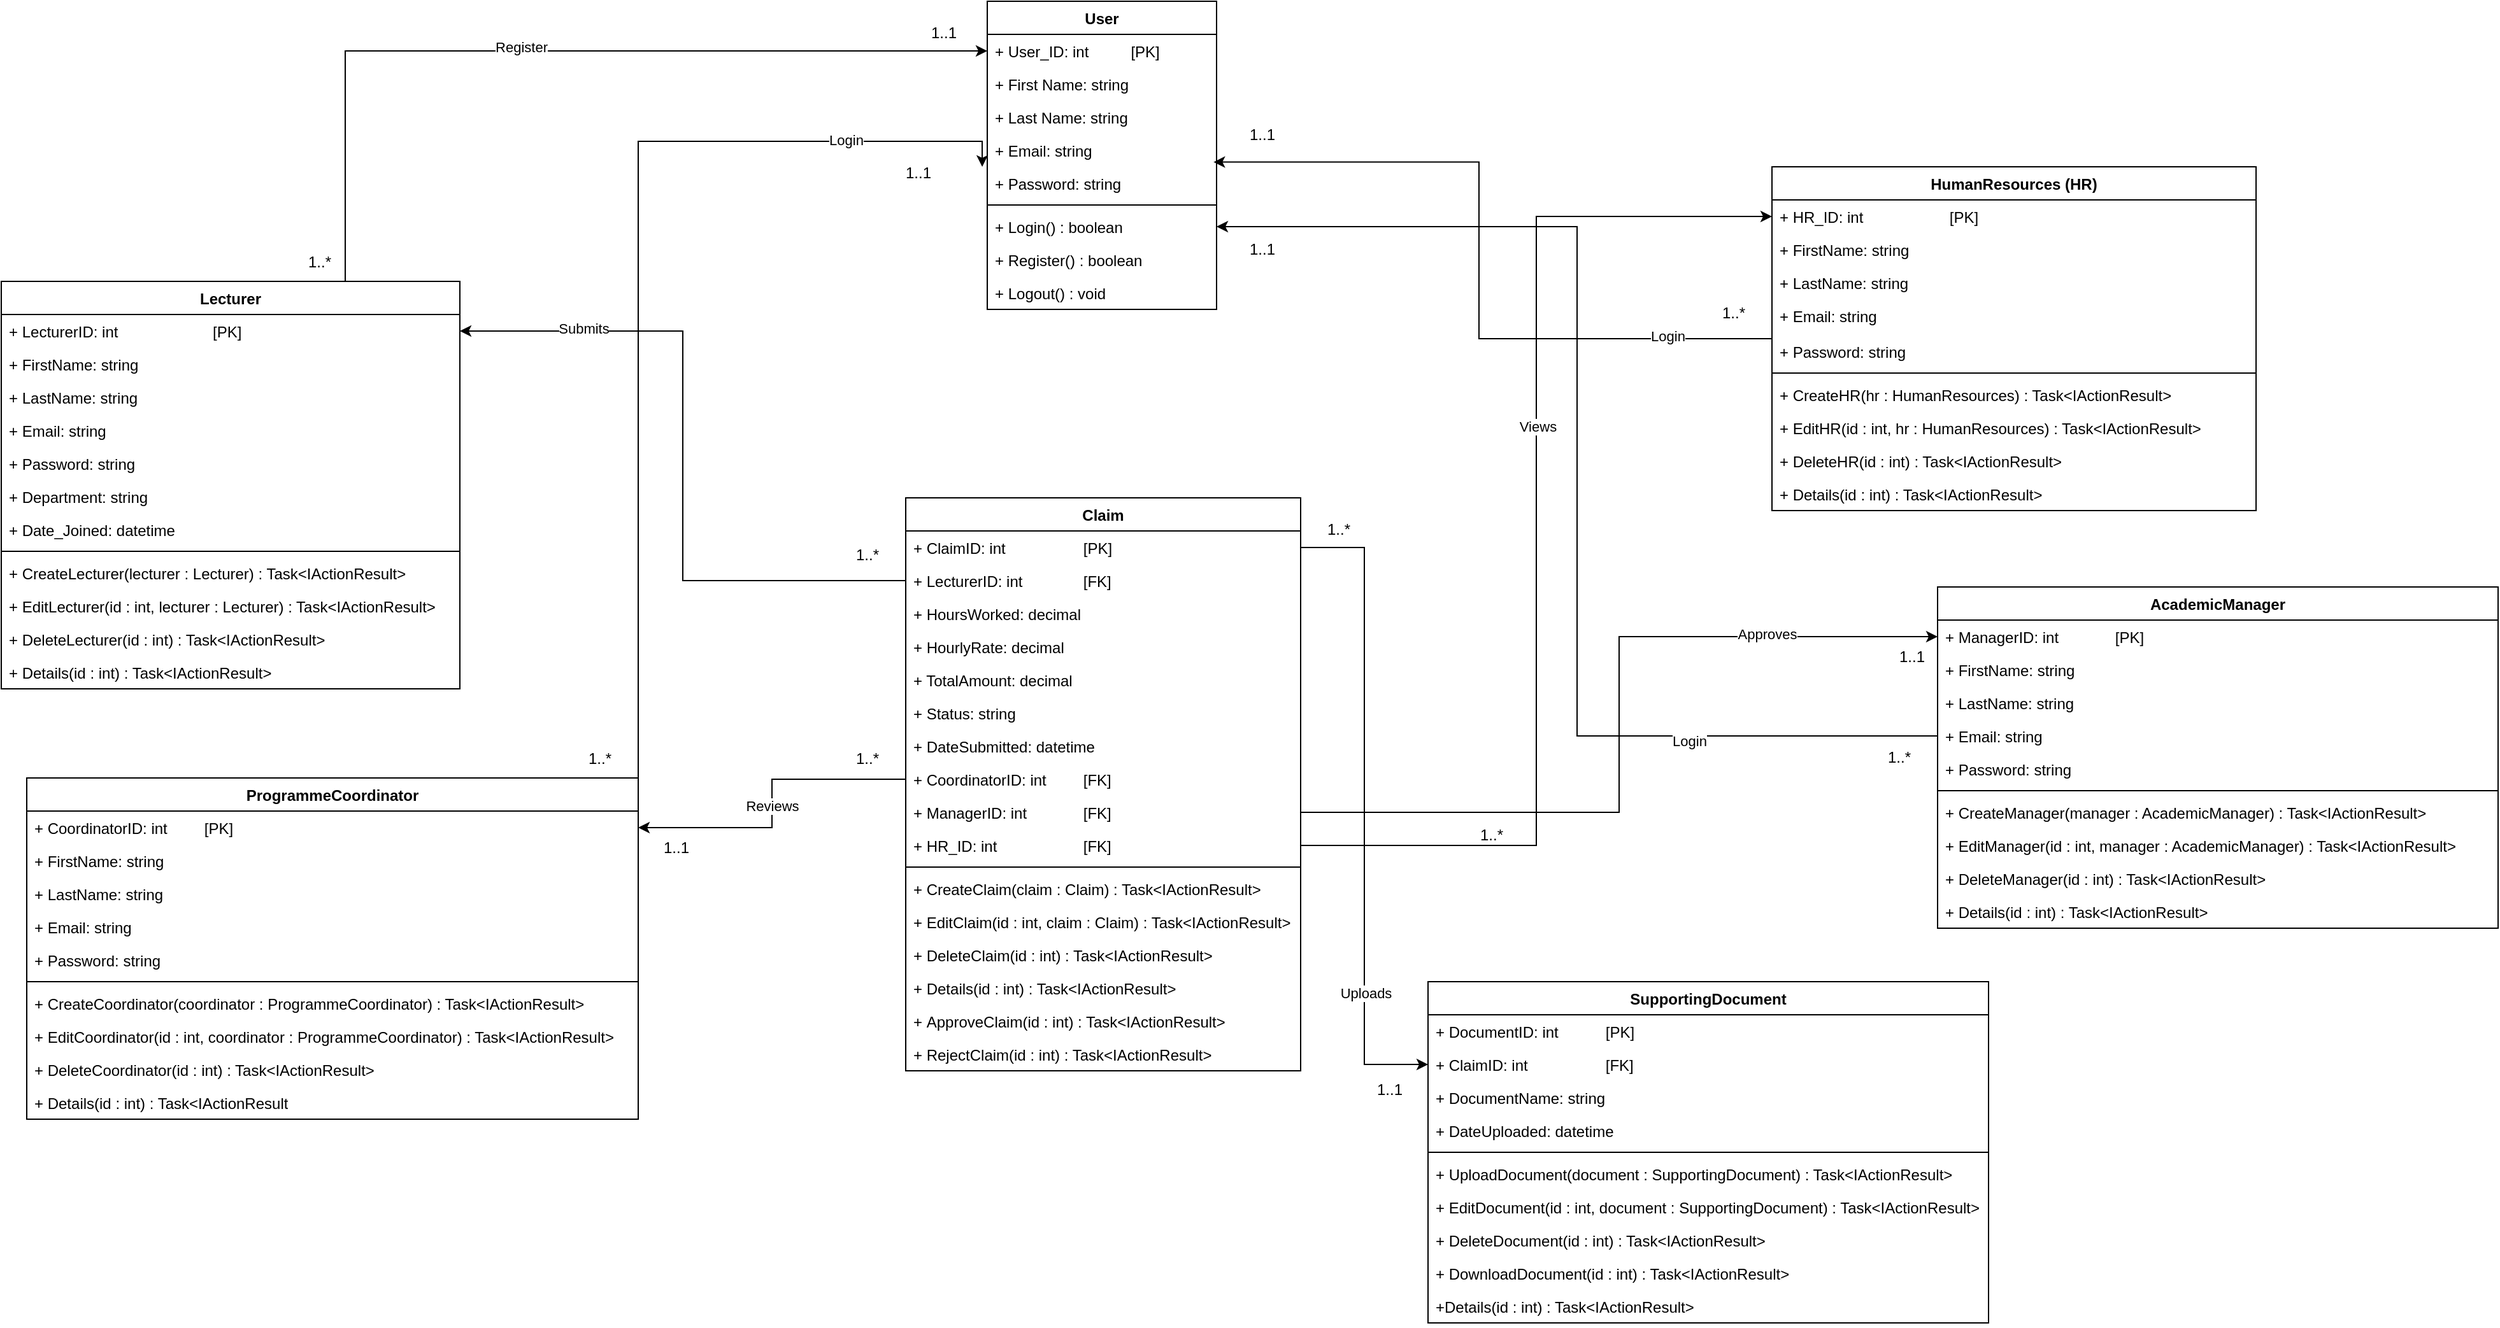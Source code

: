 <mxfile version="24.0.4" type="device">
  <diagram id="C5RBs43oDa-KdzZeNtuy" name="Page-1">
    <mxGraphModel dx="2084" dy="1918" grid="1" gridSize="10" guides="1" tooltips="1" connect="1" arrows="1" fold="1" page="1" pageScale="1" pageWidth="827" pageHeight="1169" math="0" shadow="0">
      <root>
        <mxCell id="WIyWlLk6GJQsqaUBKTNV-0" />
        <mxCell id="WIyWlLk6GJQsqaUBKTNV-1" parent="WIyWlLk6GJQsqaUBKTNV-0" />
        <mxCell id="VjwMDvJNUFv6T1ssHfas-56" style="edgeStyle=orthogonalEdgeStyle;rounded=0;orthogonalLoop=1;jettySize=auto;html=1;exitX=1;exitY=0.5;exitDx=0;exitDy=0;entryX=0;entryY=0.5;entryDx=0;entryDy=0;" parent="WIyWlLk6GJQsqaUBKTNV-1" source="VjwMDvJNUFv6T1ssHfas-14" target="VjwMDvJNUFv6T1ssHfas-34" edge="1">
          <mxGeometry relative="1" as="geometry" />
        </mxCell>
        <mxCell id="5yWrI_3jg-m4-5OCgaYV-26" value="Uploads" style="edgeLabel;html=1;align=center;verticalAlign=middle;resizable=0;points=[];" vertex="1" connectable="0" parent="VjwMDvJNUFv6T1ssHfas-56">
          <mxGeometry x="0.583" y="1" relative="1" as="geometry">
            <mxPoint y="-1" as="offset" />
          </mxGeometry>
        </mxCell>
        <mxCell id="VjwMDvJNUFv6T1ssHfas-58" style="edgeStyle=orthogonalEdgeStyle;rounded=0;orthogonalLoop=1;jettySize=auto;html=1;entryX=0;entryY=0.5;entryDx=0;entryDy=0;" parent="WIyWlLk6GJQsqaUBKTNV-1" source="VjwMDvJNUFv6T1ssHfas-16" target="VjwMDvJNUFv6T1ssHfas-45" edge="1">
          <mxGeometry relative="1" as="geometry" />
        </mxCell>
        <mxCell id="5yWrI_3jg-m4-5OCgaYV-15" value="Approves" style="edgeLabel;html=1;align=center;verticalAlign=middle;resizable=0;points=[];" vertex="1" connectable="0" parent="VjwMDvJNUFv6T1ssHfas-58">
          <mxGeometry x="0.578" y="2" relative="1" as="geometry">
            <mxPoint as="offset" />
          </mxGeometry>
        </mxCell>
        <mxCell id="-zm3MhLBX3FwWQrxk-Fy-11" style="edgeStyle=orthogonalEdgeStyle;rounded=0;orthogonalLoop=1;jettySize=auto;html=1;entryX=0;entryY=0.5;entryDx=0;entryDy=0;" parent="WIyWlLk6GJQsqaUBKTNV-1" source="-zm3MhLBX3FwWQrxk-Fy-10" target="-zm3MhLBX3FwWQrxk-Fy-5" edge="1">
          <mxGeometry relative="1" as="geometry" />
        </mxCell>
        <mxCell id="5yWrI_3jg-m4-5OCgaYV-16" value="Views" style="edgeLabel;html=1;align=center;verticalAlign=middle;resizable=0;points=[];" vertex="1" connectable="0" parent="-zm3MhLBX3FwWQrxk-Fy-11">
          <mxGeometry x="0.19" y="-1" relative="1" as="geometry">
            <mxPoint as="offset" />
          </mxGeometry>
        </mxCell>
        <mxCell id="5yWrI_3jg-m4-5OCgaYV-22" style="edgeStyle=orthogonalEdgeStyle;rounded=0;orthogonalLoop=1;jettySize=auto;html=1;exitX=1;exitY=0;exitDx=0;exitDy=0;entryX=-0.022;entryY=0;entryDx=0;entryDy=0;entryPerimeter=0;" edge="1" parent="WIyWlLk6GJQsqaUBKTNV-1" source="-zm3MhLBX3FwWQrxk-Fy-27" target="5yWrI_3jg-m4-5OCgaYV-5">
          <mxGeometry relative="1" as="geometry">
            <mxPoint x="300" y="-390" as="targetPoint" />
          </mxGeometry>
        </mxCell>
        <mxCell id="5yWrI_3jg-m4-5OCgaYV-23" value="Login" style="edgeLabel;html=1;align=center;verticalAlign=middle;resizable=0;points=[];" vertex="1" connectable="0" parent="5yWrI_3jg-m4-5OCgaYV-22">
          <mxGeometry x="0.679" y="1" relative="1" as="geometry">
            <mxPoint as="offset" />
          </mxGeometry>
        </mxCell>
        <mxCell id="-zm3MhLBX3FwWQrxk-Fy-27" value="ProgrammeCoordinator" style="swimlane;fontStyle=1;align=center;verticalAlign=top;childLayout=stackLayout;horizontal=1;startSize=26;horizontalStack=0;resizeParent=1;resizeParentMax=0;resizeLast=0;collapsible=1;marginBottom=0;whiteSpace=wrap;html=1;" parent="WIyWlLk6GJQsqaUBKTNV-1" vertex="1">
          <mxGeometry x="-340" y="-30" width="480" height="268" as="geometry" />
        </mxCell>
        <mxCell id="-zm3MhLBX3FwWQrxk-Fy-28" value="+ CoordinatorID: int&lt;span style=&quot;white-space: pre;&quot;&gt;&#x9;&lt;span style=&quot;white-space: pre;&quot;&gt;&#x9;&lt;/span&gt;[PK]&lt;/span&gt;" style="text;strokeColor=none;fillColor=none;align=left;verticalAlign=top;spacingLeft=4;spacingRight=4;overflow=hidden;rotatable=0;points=[[0,0.5],[1,0.5]];portConstraint=eastwest;whiteSpace=wrap;html=1;" parent="-zm3MhLBX3FwWQrxk-Fy-27" vertex="1">
          <mxGeometry y="26" width="480" height="26" as="geometry" />
        </mxCell>
        <mxCell id="VjwMDvJNUFv6T1ssHfas-40" value="+ FirstName: string" style="text;strokeColor=none;fillColor=none;align=left;verticalAlign=top;spacingLeft=4;spacingRight=4;overflow=hidden;rotatable=0;points=[[0,0.5],[1,0.5]];portConstraint=eastwest;whiteSpace=wrap;html=1;" parent="-zm3MhLBX3FwWQrxk-Fy-27" vertex="1">
          <mxGeometry y="52" width="480" height="26" as="geometry" />
        </mxCell>
        <mxCell id="VjwMDvJNUFv6T1ssHfas-41" value="+ LastName: string" style="text;strokeColor=none;fillColor=none;align=left;verticalAlign=top;spacingLeft=4;spacingRight=4;overflow=hidden;rotatable=0;points=[[0,0.5],[1,0.5]];portConstraint=eastwest;whiteSpace=wrap;html=1;" parent="-zm3MhLBX3FwWQrxk-Fy-27" vertex="1">
          <mxGeometry y="78" width="480" height="26" as="geometry" />
        </mxCell>
        <mxCell id="VjwMDvJNUFv6T1ssHfas-42" value="+ Email: string" style="text;strokeColor=none;fillColor=none;align=left;verticalAlign=top;spacingLeft=4;spacingRight=4;overflow=hidden;rotatable=0;points=[[0,0.5],[1,0.5]];portConstraint=eastwest;whiteSpace=wrap;html=1;" parent="-zm3MhLBX3FwWQrxk-Fy-27" vertex="1">
          <mxGeometry y="104" width="480" height="26" as="geometry" />
        </mxCell>
        <mxCell id="VjwMDvJNUFv6T1ssHfas-43" value="+ Password: string" style="text;strokeColor=none;fillColor=none;align=left;verticalAlign=top;spacingLeft=4;spacingRight=4;overflow=hidden;rotatable=0;points=[[0,0.5],[1,0.5]];portConstraint=eastwest;whiteSpace=wrap;html=1;" parent="-zm3MhLBX3FwWQrxk-Fy-27" vertex="1">
          <mxGeometry y="130" width="480" height="26" as="geometry" />
        </mxCell>
        <mxCell id="-zm3MhLBX3FwWQrxk-Fy-29" value="" style="line;strokeWidth=1;fillColor=none;align=left;verticalAlign=middle;spacingTop=-1;spacingLeft=3;spacingRight=3;rotatable=0;labelPosition=right;points=[];portConstraint=eastwest;strokeColor=inherit;" parent="-zm3MhLBX3FwWQrxk-Fy-27" vertex="1">
          <mxGeometry y="156" width="480" height="8" as="geometry" />
        </mxCell>
        <mxCell id="-zm3MhLBX3FwWQrxk-Fy-30" value="+&amp;nbsp;&lt;span style=&quot;background-color: initial;&quot;&gt;CreateCoordinator(coordinator : ProgrammeCoordinator) : Task&amp;lt;IActionResult&amp;gt;&lt;/span&gt;" style="text;strokeColor=none;fillColor=none;align=left;verticalAlign=top;spacingLeft=4;spacingRight=4;overflow=hidden;rotatable=0;points=[[0,0.5],[1,0.5]];portConstraint=eastwest;whiteSpace=wrap;html=1;" parent="-zm3MhLBX3FwWQrxk-Fy-27" vertex="1">
          <mxGeometry y="164" width="480" height="26" as="geometry" />
        </mxCell>
        <mxCell id="-zm3MhLBX3FwWQrxk-Fy-46" value="+&amp;nbsp;EditCoordinator(id : int, coordinator : ProgrammeCoordinator) : Task&amp;lt;IActionResult&amp;gt;" style="text;strokeColor=none;fillColor=none;align=left;verticalAlign=top;spacingLeft=4;spacingRight=4;overflow=hidden;rotatable=0;points=[[0,0.5],[1,0.5]];portConstraint=eastwest;whiteSpace=wrap;html=1;" parent="-zm3MhLBX3FwWQrxk-Fy-27" vertex="1">
          <mxGeometry y="190" width="480" height="26" as="geometry" />
        </mxCell>
        <mxCell id="-zm3MhLBX3FwWQrxk-Fy-47" value="+&amp;nbsp;DeleteCoordinator(id : int) : Task&amp;lt;IActionResult&amp;gt;" style="text;strokeColor=none;fillColor=none;align=left;verticalAlign=top;spacingLeft=4;spacingRight=4;overflow=hidden;rotatable=0;points=[[0,0.5],[1,0.5]];portConstraint=eastwest;whiteSpace=wrap;html=1;" parent="-zm3MhLBX3FwWQrxk-Fy-27" vertex="1">
          <mxGeometry y="216" width="480" height="26" as="geometry" />
        </mxCell>
        <mxCell id="-zm3MhLBX3FwWQrxk-Fy-48" value="+&amp;nbsp;Details(id : int) : Task&amp;lt;IActionResult" style="text;strokeColor=none;fillColor=none;align=left;verticalAlign=top;spacingLeft=4;spacingRight=4;overflow=hidden;rotatable=0;points=[[0,0.5],[1,0.5]];portConstraint=eastwest;whiteSpace=wrap;html=1;" parent="-zm3MhLBX3FwWQrxk-Fy-27" vertex="1">
          <mxGeometry y="242" width="480" height="26" as="geometry" />
        </mxCell>
        <mxCell id="5yWrI_3jg-m4-5OCgaYV-18" style="edgeStyle=orthogonalEdgeStyle;rounded=0;orthogonalLoop=1;jettySize=auto;html=1;exitX=0.75;exitY=0;exitDx=0;exitDy=0;entryX=0;entryY=0.5;entryDx=0;entryDy=0;" edge="1" parent="WIyWlLk6GJQsqaUBKTNV-1" source="-zm3MhLBX3FwWQrxk-Fy-31" target="5yWrI_3jg-m4-5OCgaYV-2">
          <mxGeometry relative="1" as="geometry" />
        </mxCell>
        <mxCell id="5yWrI_3jg-m4-5OCgaYV-19" value="Register" style="edgeLabel;html=1;align=center;verticalAlign=middle;resizable=0;points=[];" vertex="1" connectable="0" parent="5yWrI_3jg-m4-5OCgaYV-18">
          <mxGeometry x="-0.069" y="3" relative="1" as="geometry">
            <mxPoint as="offset" />
          </mxGeometry>
        </mxCell>
        <mxCell id="-zm3MhLBX3FwWQrxk-Fy-31" value="Lecturer" style="swimlane;fontStyle=1;align=center;verticalAlign=top;childLayout=stackLayout;horizontal=1;startSize=26;horizontalStack=0;resizeParent=1;resizeParentMax=0;resizeLast=0;collapsible=1;marginBottom=0;whiteSpace=wrap;html=1;" parent="WIyWlLk6GJQsqaUBKTNV-1" vertex="1">
          <mxGeometry x="-360" y="-420" width="360" height="320" as="geometry" />
        </mxCell>
        <mxCell id="-zm3MhLBX3FwWQrxk-Fy-32" value="+ LecturerID: int &lt;span style=&quot;white-space: pre;&quot;&gt;&#x9;&lt;/span&gt;&lt;span style=&quot;white-space: pre;&quot;&gt;&#x9;&lt;/span&gt;&lt;span style=&quot;white-space: pre;&quot;&gt;&#x9;&lt;/span&gt;[PK]" style="text;strokeColor=none;fillColor=none;align=left;verticalAlign=top;spacingLeft=4;spacingRight=4;overflow=hidden;rotatable=0;points=[[0,0.5],[1,0.5]];portConstraint=eastwest;whiteSpace=wrap;html=1;" parent="-zm3MhLBX3FwWQrxk-Fy-31" vertex="1">
          <mxGeometry y="26" width="360" height="26" as="geometry" />
        </mxCell>
        <mxCell id="-zm3MhLBX3FwWQrxk-Fy-35" value="+ FirstName: string" style="text;strokeColor=none;fillColor=none;align=left;verticalAlign=top;spacingLeft=4;spacingRight=4;overflow=hidden;rotatable=0;points=[[0,0.5],[1,0.5]];portConstraint=eastwest;whiteSpace=wrap;html=1;" parent="-zm3MhLBX3FwWQrxk-Fy-31" vertex="1">
          <mxGeometry y="52" width="360" height="26" as="geometry" />
        </mxCell>
        <mxCell id="-zm3MhLBX3FwWQrxk-Fy-37" value="+ LastName: string" style="text;strokeColor=none;fillColor=none;align=left;verticalAlign=top;spacingLeft=4;spacingRight=4;overflow=hidden;rotatable=0;points=[[0,0.5],[1,0.5]];portConstraint=eastwest;whiteSpace=wrap;html=1;" parent="-zm3MhLBX3FwWQrxk-Fy-31" vertex="1">
          <mxGeometry y="78" width="360" height="26" as="geometry" />
        </mxCell>
        <mxCell id="-zm3MhLBX3FwWQrxk-Fy-38" value="+ Email: string" style="text;strokeColor=none;fillColor=none;align=left;verticalAlign=top;spacingLeft=4;spacingRight=4;overflow=hidden;rotatable=0;points=[[0,0.5],[1,0.5]];portConstraint=eastwest;whiteSpace=wrap;html=1;" parent="-zm3MhLBX3FwWQrxk-Fy-31" vertex="1">
          <mxGeometry y="104" width="360" height="26" as="geometry" />
        </mxCell>
        <mxCell id="-zm3MhLBX3FwWQrxk-Fy-39" value="+ Password: string" style="text;strokeColor=none;fillColor=none;align=left;verticalAlign=top;spacingLeft=4;spacingRight=4;overflow=hidden;rotatable=0;points=[[0,0.5],[1,0.5]];portConstraint=eastwest;whiteSpace=wrap;html=1;" parent="-zm3MhLBX3FwWQrxk-Fy-31" vertex="1">
          <mxGeometry y="130" width="360" height="26" as="geometry" />
        </mxCell>
        <mxCell id="-zm3MhLBX3FwWQrxk-Fy-40" value="+ Department: string" style="text;strokeColor=none;fillColor=none;align=left;verticalAlign=top;spacingLeft=4;spacingRight=4;overflow=hidden;rotatable=0;points=[[0,0.5],[1,0.5]];portConstraint=eastwest;whiteSpace=wrap;html=1;" parent="-zm3MhLBX3FwWQrxk-Fy-31" vertex="1">
          <mxGeometry y="156" width="360" height="26" as="geometry" />
        </mxCell>
        <mxCell id="-zm3MhLBX3FwWQrxk-Fy-41" value="+ Date_Joined: datetime" style="text;strokeColor=none;fillColor=none;align=left;verticalAlign=top;spacingLeft=4;spacingRight=4;overflow=hidden;rotatable=0;points=[[0,0.5],[1,0.5]];portConstraint=eastwest;whiteSpace=wrap;html=1;" parent="-zm3MhLBX3FwWQrxk-Fy-31" vertex="1">
          <mxGeometry y="182" width="360" height="26" as="geometry" />
        </mxCell>
        <mxCell id="-zm3MhLBX3FwWQrxk-Fy-33" value="" style="line;strokeWidth=1;fillColor=none;align=left;verticalAlign=middle;spacingTop=-1;spacingLeft=3;spacingRight=3;rotatable=0;labelPosition=right;points=[];portConstraint=eastwest;strokeColor=inherit;" parent="-zm3MhLBX3FwWQrxk-Fy-31" vertex="1">
          <mxGeometry y="208" width="360" height="8" as="geometry" />
        </mxCell>
        <mxCell id="-zm3MhLBX3FwWQrxk-Fy-34" value="+ CreateLecturer(lecturer : Lecturer) : Task&amp;lt;IActionResult&amp;gt;" style="text;strokeColor=none;fillColor=none;align=left;verticalAlign=top;spacingLeft=4;spacingRight=4;overflow=hidden;rotatable=0;points=[[0,0.5],[1,0.5]];portConstraint=eastwest;whiteSpace=wrap;html=1;" parent="-zm3MhLBX3FwWQrxk-Fy-31" vertex="1">
          <mxGeometry y="216" width="360" height="26" as="geometry" />
        </mxCell>
        <mxCell id="-zm3MhLBX3FwWQrxk-Fy-42" value="+ EditLecturer(id : int, lecturer : Lecturer) : Task&amp;lt;IActionResult&amp;gt;" style="text;strokeColor=none;fillColor=none;align=left;verticalAlign=top;spacingLeft=4;spacingRight=4;overflow=hidden;rotatable=0;points=[[0,0.5],[1,0.5]];portConstraint=eastwest;whiteSpace=wrap;html=1;" parent="-zm3MhLBX3FwWQrxk-Fy-31" vertex="1">
          <mxGeometry y="242" width="360" height="26" as="geometry" />
        </mxCell>
        <mxCell id="-zm3MhLBX3FwWQrxk-Fy-43" value="+ DeleteLecturer(id : int) : Task&amp;lt;IActionResult&amp;gt;" style="text;strokeColor=none;fillColor=none;align=left;verticalAlign=top;spacingLeft=4;spacingRight=4;overflow=hidden;rotatable=0;points=[[0,0.5],[1,0.5]];portConstraint=eastwest;whiteSpace=wrap;html=1;" parent="-zm3MhLBX3FwWQrxk-Fy-31" vertex="1">
          <mxGeometry y="268" width="360" height="26" as="geometry" />
        </mxCell>
        <mxCell id="-zm3MhLBX3FwWQrxk-Fy-44" value="+ Details(id : int) : Task&amp;lt;IActionResult&amp;gt;" style="text;strokeColor=none;fillColor=none;align=left;verticalAlign=top;spacingLeft=4;spacingRight=4;overflow=hidden;rotatable=0;points=[[0,0.5],[1,0.5]];portConstraint=eastwest;whiteSpace=wrap;html=1;" parent="-zm3MhLBX3FwWQrxk-Fy-31" vertex="1">
          <mxGeometry y="294" width="360" height="26" as="geometry" />
        </mxCell>
        <mxCell id="-zm3MhLBX3FwWQrxk-Fy-45" style="edgeStyle=orthogonalEdgeStyle;rounded=0;orthogonalLoop=1;jettySize=auto;html=1;exitX=0;exitY=0.5;exitDx=0;exitDy=0;" parent="WIyWlLk6GJQsqaUBKTNV-1" source="VjwMDvJNUFv6T1ssHfas-15" target="-zm3MhLBX3FwWQrxk-Fy-32" edge="1">
          <mxGeometry relative="1" as="geometry" />
        </mxCell>
        <mxCell id="5yWrI_3jg-m4-5OCgaYV-17" value="Submits" style="edgeLabel;html=1;align=center;verticalAlign=middle;resizable=0;points=[];" vertex="1" connectable="0" parent="-zm3MhLBX3FwWQrxk-Fy-45">
          <mxGeometry x="0.645" y="-2" relative="1" as="geometry">
            <mxPoint as="offset" />
          </mxGeometry>
        </mxCell>
        <mxCell id="-zm3MhLBX3FwWQrxk-Fy-49" style="edgeStyle=orthogonalEdgeStyle;rounded=0;orthogonalLoop=1;jettySize=auto;html=1;exitX=0;exitY=0.5;exitDx=0;exitDy=0;" parent="WIyWlLk6GJQsqaUBKTNV-1" source="VjwMDvJNUFv6T1ssHfas-30" target="-zm3MhLBX3FwWQrxk-Fy-28" edge="1">
          <mxGeometry relative="1" as="geometry" />
        </mxCell>
        <mxCell id="5yWrI_3jg-m4-5OCgaYV-14" value="Reviews" style="edgeLabel;html=1;align=center;verticalAlign=middle;resizable=0;points=[];" vertex="1" connectable="0" parent="-zm3MhLBX3FwWQrxk-Fy-49">
          <mxGeometry x="0.016" relative="1" as="geometry">
            <mxPoint as="offset" />
          </mxGeometry>
        </mxCell>
        <mxCell id="-zm3MhLBX3FwWQrxk-Fy-50" value="HumanResources (HR)" style="swimlane;fontStyle=1;align=center;verticalAlign=top;childLayout=stackLayout;horizontal=1;startSize=26;horizontalStack=0;resizeParent=1;resizeParentMax=0;resizeLast=0;collapsible=1;marginBottom=0;whiteSpace=wrap;html=1;" parent="WIyWlLk6GJQsqaUBKTNV-1" vertex="1">
          <mxGeometry x="1030" y="-510" width="380" height="270" as="geometry" />
        </mxCell>
        <mxCell id="-zm3MhLBX3FwWQrxk-Fy-5" value="+ HR_ID: int&lt;span style=&quot;white-space: pre;&quot;&gt;&#x9;&lt;span style=&quot;white-space: pre;&quot;&gt;&#x9;&lt;span style=&quot;white-space: pre;&quot;&gt;&#x9;&lt;/span&gt;&lt;/span&gt;[PK]&lt;/span&gt;" style="text;strokeColor=none;fillColor=none;align=left;verticalAlign=top;spacingLeft=4;spacingRight=4;overflow=hidden;rotatable=0;points=[[0,0.5],[1,0.5]];portConstraint=eastwest;whiteSpace=wrap;html=1;" parent="-zm3MhLBX3FwWQrxk-Fy-50" vertex="1">
          <mxGeometry y="26" width="380" height="26" as="geometry" />
        </mxCell>
        <mxCell id="-zm3MhLBX3FwWQrxk-Fy-6" value="+ FirstName: string" style="text;strokeColor=none;fillColor=none;align=left;verticalAlign=top;spacingLeft=4;spacingRight=4;overflow=hidden;rotatable=0;points=[[0,0.5],[1,0.5]];portConstraint=eastwest;whiteSpace=wrap;html=1;" parent="-zm3MhLBX3FwWQrxk-Fy-50" vertex="1">
          <mxGeometry y="52" width="380" height="26" as="geometry" />
        </mxCell>
        <mxCell id="-zm3MhLBX3FwWQrxk-Fy-7" value="+ LastName: string" style="text;strokeColor=none;fillColor=none;align=left;verticalAlign=top;spacingLeft=4;spacingRight=4;overflow=hidden;rotatable=0;points=[[0,0.5],[1,0.5]];portConstraint=eastwest;whiteSpace=wrap;html=1;" parent="-zm3MhLBX3FwWQrxk-Fy-50" vertex="1">
          <mxGeometry y="78" width="380" height="26" as="geometry" />
        </mxCell>
        <mxCell id="-zm3MhLBX3FwWQrxk-Fy-8" value="+ Email: string" style="text;strokeColor=none;fillColor=none;align=left;verticalAlign=top;spacingLeft=4;spacingRight=4;overflow=hidden;rotatable=0;points=[[0,0.5],[1,0.5]];portConstraint=eastwest;whiteSpace=wrap;html=1;" parent="-zm3MhLBX3FwWQrxk-Fy-50" vertex="1">
          <mxGeometry y="104" width="380" height="28" as="geometry" />
        </mxCell>
        <mxCell id="-zm3MhLBX3FwWQrxk-Fy-9" value="+ Password: string" style="text;strokeColor=none;fillColor=none;align=left;verticalAlign=top;spacingLeft=4;spacingRight=4;overflow=hidden;rotatable=0;points=[[0,0.5],[1,0.5]];portConstraint=eastwest;whiteSpace=wrap;html=1;" parent="-zm3MhLBX3FwWQrxk-Fy-50" vertex="1">
          <mxGeometry y="132" width="380" height="26" as="geometry" />
        </mxCell>
        <mxCell id="-zm3MhLBX3FwWQrxk-Fy-52" value="" style="line;strokeWidth=1;fillColor=none;align=left;verticalAlign=middle;spacingTop=-1;spacingLeft=3;spacingRight=3;rotatable=0;labelPosition=right;points=[];portConstraint=eastwest;strokeColor=inherit;" parent="-zm3MhLBX3FwWQrxk-Fy-50" vertex="1">
          <mxGeometry y="158" width="380" height="8" as="geometry" />
        </mxCell>
        <mxCell id="-zm3MhLBX3FwWQrxk-Fy-53" value="+&amp;nbsp;CreateHR(hr : HumanResources) : Task&amp;lt;IActionResult&amp;gt;" style="text;strokeColor=none;fillColor=none;align=left;verticalAlign=top;spacingLeft=4;spacingRight=4;overflow=hidden;rotatable=0;points=[[0,0.5],[1,0.5]];portConstraint=eastwest;whiteSpace=wrap;html=1;" parent="-zm3MhLBX3FwWQrxk-Fy-50" vertex="1">
          <mxGeometry y="166" width="380" height="26" as="geometry" />
        </mxCell>
        <mxCell id="-zm3MhLBX3FwWQrxk-Fy-54" value="+&amp;nbsp;EditHR(id : int, hr : HumanResources) : Task&amp;lt;IActionResult&amp;gt;" style="text;strokeColor=none;fillColor=none;align=left;verticalAlign=top;spacingLeft=4;spacingRight=4;overflow=hidden;rotatable=0;points=[[0,0.5],[1,0.5]];portConstraint=eastwest;whiteSpace=wrap;html=1;" parent="-zm3MhLBX3FwWQrxk-Fy-50" vertex="1">
          <mxGeometry y="192" width="380" height="26" as="geometry" />
        </mxCell>
        <mxCell id="-zm3MhLBX3FwWQrxk-Fy-55" value="+ DeleteHR(id : int) : Task&amp;lt;IActionResult&amp;gt;" style="text;strokeColor=none;fillColor=none;align=left;verticalAlign=top;spacingLeft=4;spacingRight=4;overflow=hidden;rotatable=0;points=[[0,0.5],[1,0.5]];portConstraint=eastwest;whiteSpace=wrap;html=1;" parent="-zm3MhLBX3FwWQrxk-Fy-50" vertex="1">
          <mxGeometry y="218" width="380" height="26" as="geometry" />
        </mxCell>
        <mxCell id="-zm3MhLBX3FwWQrxk-Fy-57" value="+&amp;nbsp;Details(id : int) : Task&amp;lt;IActionResult&amp;gt;" style="text;strokeColor=none;fillColor=none;align=left;verticalAlign=top;spacingLeft=4;spacingRight=4;overflow=hidden;rotatable=0;points=[[0,0.5],[1,0.5]];portConstraint=eastwest;whiteSpace=wrap;html=1;" parent="-zm3MhLBX3FwWQrxk-Fy-50" vertex="1">
          <mxGeometry y="244" width="380" height="26" as="geometry" />
        </mxCell>
        <mxCell id="-zm3MhLBX3FwWQrxk-Fy-58" value="AcademicManager" style="swimlane;fontStyle=1;align=center;verticalAlign=top;childLayout=stackLayout;horizontal=1;startSize=26;horizontalStack=0;resizeParent=1;resizeParentMax=0;resizeLast=0;collapsible=1;marginBottom=0;whiteSpace=wrap;html=1;" parent="WIyWlLk6GJQsqaUBKTNV-1" vertex="1">
          <mxGeometry x="1160" y="-180" width="440" height="268" as="geometry" />
        </mxCell>
        <mxCell id="VjwMDvJNUFv6T1ssHfas-45" value="+ ManagerID: int&lt;span style=&quot;white-space: pre;&quot;&gt;&#x9;&lt;span style=&quot;white-space: pre;&quot;&gt;&#x9;&lt;/span&gt;[PK]&lt;/span&gt;" style="text;strokeColor=none;fillColor=none;align=left;verticalAlign=top;spacingLeft=4;spacingRight=4;overflow=hidden;rotatable=0;points=[[0,0.5],[1,0.5]];portConstraint=eastwest;whiteSpace=wrap;html=1;" parent="-zm3MhLBX3FwWQrxk-Fy-58" vertex="1">
          <mxGeometry y="26" width="440" height="26" as="geometry" />
        </mxCell>
        <mxCell id="VjwMDvJNUFv6T1ssHfas-46" value="+ FirstName: string" style="text;strokeColor=none;fillColor=none;align=left;verticalAlign=top;spacingLeft=4;spacingRight=4;overflow=hidden;rotatable=0;points=[[0,0.5],[1,0.5]];portConstraint=eastwest;whiteSpace=wrap;html=1;" parent="-zm3MhLBX3FwWQrxk-Fy-58" vertex="1">
          <mxGeometry y="52" width="440" height="26" as="geometry" />
        </mxCell>
        <mxCell id="VjwMDvJNUFv6T1ssHfas-47" value="+ LastName: string" style="text;strokeColor=none;fillColor=none;align=left;verticalAlign=top;spacingLeft=4;spacingRight=4;overflow=hidden;rotatable=0;points=[[0,0.5],[1,0.5]];portConstraint=eastwest;whiteSpace=wrap;html=1;" parent="-zm3MhLBX3FwWQrxk-Fy-58" vertex="1">
          <mxGeometry y="78" width="440" height="26" as="geometry" />
        </mxCell>
        <mxCell id="VjwMDvJNUFv6T1ssHfas-48" value="+ Email: string" style="text;strokeColor=none;fillColor=none;align=left;verticalAlign=top;spacingLeft=4;spacingRight=4;overflow=hidden;rotatable=0;points=[[0,0.5],[1,0.5]];portConstraint=eastwest;whiteSpace=wrap;html=1;" parent="-zm3MhLBX3FwWQrxk-Fy-58" vertex="1">
          <mxGeometry y="104" width="440" height="26" as="geometry" />
        </mxCell>
        <mxCell id="VjwMDvJNUFv6T1ssHfas-49" value="+ Password: string" style="text;strokeColor=none;fillColor=none;align=left;verticalAlign=top;spacingLeft=4;spacingRight=4;overflow=hidden;rotatable=0;points=[[0,0.5],[1,0.5]];portConstraint=eastwest;whiteSpace=wrap;html=1;" parent="-zm3MhLBX3FwWQrxk-Fy-58" vertex="1">
          <mxGeometry y="130" width="440" height="26" as="geometry" />
        </mxCell>
        <mxCell id="-zm3MhLBX3FwWQrxk-Fy-60" value="" style="line;strokeWidth=1;fillColor=none;align=left;verticalAlign=middle;spacingTop=-1;spacingLeft=3;spacingRight=3;rotatable=0;labelPosition=right;points=[];portConstraint=eastwest;strokeColor=inherit;" parent="-zm3MhLBX3FwWQrxk-Fy-58" vertex="1">
          <mxGeometry y="156" width="440" height="8" as="geometry" />
        </mxCell>
        <mxCell id="-zm3MhLBX3FwWQrxk-Fy-61" value="+&amp;nbsp;CreateManager(manager : AcademicManager) : Task&amp;lt;IActionResult&amp;gt;" style="text;strokeColor=none;fillColor=none;align=left;verticalAlign=top;spacingLeft=4;spacingRight=4;overflow=hidden;rotatable=0;points=[[0,0.5],[1,0.5]];portConstraint=eastwest;whiteSpace=wrap;html=1;" parent="-zm3MhLBX3FwWQrxk-Fy-58" vertex="1">
          <mxGeometry y="164" width="440" height="26" as="geometry" />
        </mxCell>
        <mxCell id="-zm3MhLBX3FwWQrxk-Fy-62" value="+&amp;nbsp;EditManager(id : int, manager : AcademicManager) : Task&amp;lt;IActionResult&amp;gt;" style="text;strokeColor=none;fillColor=none;align=left;verticalAlign=top;spacingLeft=4;spacingRight=4;overflow=hidden;rotatable=0;points=[[0,0.5],[1,0.5]];portConstraint=eastwest;whiteSpace=wrap;html=1;" parent="-zm3MhLBX3FwWQrxk-Fy-58" vertex="1">
          <mxGeometry y="190" width="440" height="26" as="geometry" />
        </mxCell>
        <mxCell id="-zm3MhLBX3FwWQrxk-Fy-63" value="+&amp;nbsp;DeleteManager(id : int) : Task&amp;lt;IActionResult&amp;gt;" style="text;strokeColor=none;fillColor=none;align=left;verticalAlign=top;spacingLeft=4;spacingRight=4;overflow=hidden;rotatable=0;points=[[0,0.5],[1,0.5]];portConstraint=eastwest;whiteSpace=wrap;html=1;" parent="-zm3MhLBX3FwWQrxk-Fy-58" vertex="1">
          <mxGeometry y="216" width="440" height="26" as="geometry" />
        </mxCell>
        <mxCell id="-zm3MhLBX3FwWQrxk-Fy-64" value="+&amp;nbsp;Details(id : int) : Task&amp;lt;IActionResult&amp;gt;" style="text;strokeColor=none;fillColor=none;align=left;verticalAlign=top;spacingLeft=4;spacingRight=4;overflow=hidden;rotatable=0;points=[[0,0.5],[1,0.5]];portConstraint=eastwest;whiteSpace=wrap;html=1;" parent="-zm3MhLBX3FwWQrxk-Fy-58" vertex="1">
          <mxGeometry y="242" width="440" height="26" as="geometry" />
        </mxCell>
        <mxCell id="-zm3MhLBX3FwWQrxk-Fy-65" value="SupportingDocument" style="swimlane;fontStyle=1;align=center;verticalAlign=top;childLayout=stackLayout;horizontal=1;startSize=26;horizontalStack=0;resizeParent=1;resizeParentMax=0;resizeLast=0;collapsible=1;marginBottom=0;whiteSpace=wrap;html=1;" parent="WIyWlLk6GJQsqaUBKTNV-1" vertex="1">
          <mxGeometry x="760" y="130" width="440" height="268" as="geometry" />
        </mxCell>
        <mxCell id="VjwMDvJNUFv6T1ssHfas-33" value="+ DocumentID: int&lt;span style=&quot;white-space: pre;&quot;&gt;&#x9;&lt;span style=&quot;white-space: pre;&quot;&gt;&#x9;&lt;/span&gt;[PK]&lt;/span&gt;" style="text;strokeColor=none;fillColor=none;align=left;verticalAlign=top;spacingLeft=4;spacingRight=4;overflow=hidden;rotatable=0;points=[[0,0.5],[1,0.5]];portConstraint=eastwest;whiteSpace=wrap;html=1;" parent="-zm3MhLBX3FwWQrxk-Fy-65" vertex="1">
          <mxGeometry y="26" width="440" height="26" as="geometry" />
        </mxCell>
        <mxCell id="VjwMDvJNUFv6T1ssHfas-34" value="+ ClaimID: int&lt;span style=&quot;white-space: pre;&quot;&gt;&#x9;&lt;/span&gt;&lt;span style=&quot;white-space: pre;&quot;&gt;&#x9;&lt;/span&gt;&lt;span style=&quot;white-space: pre;&quot;&gt;&#x9;&lt;/span&gt;[FK]" style="text;strokeColor=none;fillColor=none;align=left;verticalAlign=top;spacingLeft=4;spacingRight=4;overflow=hidden;rotatable=0;points=[[0,0.5],[1,0.5]];portConstraint=eastwest;whiteSpace=wrap;html=1;" parent="-zm3MhLBX3FwWQrxk-Fy-65" vertex="1">
          <mxGeometry y="52" width="440" height="26" as="geometry" />
        </mxCell>
        <mxCell id="VjwMDvJNUFv6T1ssHfas-36" value="+ DocumentName: string" style="text;strokeColor=none;fillColor=none;align=left;verticalAlign=top;spacingLeft=4;spacingRight=4;overflow=hidden;rotatable=0;points=[[0,0.5],[1,0.5]];portConstraint=eastwest;whiteSpace=wrap;html=1;" parent="-zm3MhLBX3FwWQrxk-Fy-65" vertex="1">
          <mxGeometry y="78" width="440" height="26" as="geometry" />
        </mxCell>
        <mxCell id="VjwMDvJNUFv6T1ssHfas-37" value="+ DateUploaded: datetime" style="text;strokeColor=none;fillColor=none;align=left;verticalAlign=top;spacingLeft=4;spacingRight=4;overflow=hidden;rotatable=0;points=[[0,0.5],[1,0.5]];portConstraint=eastwest;whiteSpace=wrap;html=1;" parent="-zm3MhLBX3FwWQrxk-Fy-65" vertex="1">
          <mxGeometry y="104" width="440" height="26" as="geometry" />
        </mxCell>
        <mxCell id="-zm3MhLBX3FwWQrxk-Fy-67" value="" style="line;strokeWidth=1;fillColor=none;align=left;verticalAlign=middle;spacingTop=-1;spacingLeft=3;spacingRight=3;rotatable=0;labelPosition=right;points=[];portConstraint=eastwest;strokeColor=inherit;" parent="-zm3MhLBX3FwWQrxk-Fy-65" vertex="1">
          <mxGeometry y="130" width="440" height="8" as="geometry" />
        </mxCell>
        <mxCell id="-zm3MhLBX3FwWQrxk-Fy-68" value="+&amp;nbsp;UploadDocument(document : SupportingDocument) : Task&amp;lt;IActionResult&amp;gt;" style="text;strokeColor=none;fillColor=none;align=left;verticalAlign=top;spacingLeft=4;spacingRight=4;overflow=hidden;rotatable=0;points=[[0,0.5],[1,0.5]];portConstraint=eastwest;whiteSpace=wrap;html=1;" parent="-zm3MhLBX3FwWQrxk-Fy-65" vertex="1">
          <mxGeometry y="138" width="440" height="26" as="geometry" />
        </mxCell>
        <mxCell id="-zm3MhLBX3FwWQrxk-Fy-70" value="+&amp;nbsp;EditDocument(id : int, document : SupportingDocument) : Task&amp;lt;IActionResult&amp;gt;" style="text;strokeColor=none;fillColor=none;align=left;verticalAlign=top;spacingLeft=4;spacingRight=4;overflow=hidden;rotatable=0;points=[[0,0.5],[1,0.5]];portConstraint=eastwest;whiteSpace=wrap;html=1;" parent="-zm3MhLBX3FwWQrxk-Fy-65" vertex="1">
          <mxGeometry y="164" width="440" height="26" as="geometry" />
        </mxCell>
        <mxCell id="-zm3MhLBX3FwWQrxk-Fy-69" value="+ DeleteDocument(id : int) : Task&amp;lt;IActionResult&amp;gt;" style="text;strokeColor=none;fillColor=none;align=left;verticalAlign=top;spacingLeft=4;spacingRight=4;overflow=hidden;rotatable=0;points=[[0,0.5],[1,0.5]];portConstraint=eastwest;whiteSpace=wrap;html=1;" parent="-zm3MhLBX3FwWQrxk-Fy-65" vertex="1">
          <mxGeometry y="190" width="440" height="26" as="geometry" />
        </mxCell>
        <mxCell id="-zm3MhLBX3FwWQrxk-Fy-71" value="+&amp;nbsp;DownloadDocument(id : int) : Task&amp;lt;IActionResult&amp;gt;" style="text;strokeColor=none;fillColor=none;align=left;verticalAlign=top;spacingLeft=4;spacingRight=4;overflow=hidden;rotatable=0;points=[[0,0.5],[1,0.5]];portConstraint=eastwest;whiteSpace=wrap;html=1;" parent="-zm3MhLBX3FwWQrxk-Fy-65" vertex="1">
          <mxGeometry y="216" width="440" height="26" as="geometry" />
        </mxCell>
        <mxCell id="-zm3MhLBX3FwWQrxk-Fy-72" value="+Details(id : int) : Task&amp;lt;IActionResult&amp;gt;" style="text;strokeColor=none;fillColor=none;align=left;verticalAlign=top;spacingLeft=4;spacingRight=4;overflow=hidden;rotatable=0;points=[[0,0.5],[1,0.5]];portConstraint=eastwest;whiteSpace=wrap;html=1;" parent="-zm3MhLBX3FwWQrxk-Fy-65" vertex="1">
          <mxGeometry y="242" width="440" height="26" as="geometry" />
        </mxCell>
        <mxCell id="-zm3MhLBX3FwWQrxk-Fy-73" value="Claim" style="swimlane;fontStyle=1;align=center;verticalAlign=top;childLayout=stackLayout;horizontal=1;startSize=26;horizontalStack=0;resizeParent=1;resizeParentMax=0;resizeLast=0;collapsible=1;marginBottom=0;whiteSpace=wrap;html=1;" parent="WIyWlLk6GJQsqaUBKTNV-1" vertex="1">
          <mxGeometry x="350" y="-250" width="310" height="450" as="geometry" />
        </mxCell>
        <mxCell id="VjwMDvJNUFv6T1ssHfas-14" value="+ ClaimID: int&lt;span style=&quot;white-space: pre;&quot;&gt;&#x9;&lt;/span&gt;&lt;span style=&quot;white-space: pre;&quot;&gt;&#x9;&lt;/span&gt;&lt;span style=&quot;white-space: pre;&quot;&gt;&#x9;&lt;/span&gt;[PK]" style="text;strokeColor=none;fillColor=none;align=left;verticalAlign=top;spacingLeft=4;spacingRight=4;overflow=hidden;rotatable=0;points=[[0,0.5],[1,0.5]];portConstraint=eastwest;whiteSpace=wrap;html=1;" parent="-zm3MhLBX3FwWQrxk-Fy-73" vertex="1">
          <mxGeometry y="26" width="310" height="26" as="geometry" />
        </mxCell>
        <mxCell id="VjwMDvJNUFv6T1ssHfas-15" value="+ LecturerID: int&amp;nbsp; &lt;span style=&quot;white-space: pre;&quot;&gt;&#x9;&lt;/span&gt;&lt;span style=&quot;white-space: pre;&quot;&gt;&#x9;&lt;/span&gt;[FK]" style="text;strokeColor=none;fillColor=none;align=left;verticalAlign=top;spacingLeft=4;spacingRight=4;overflow=hidden;rotatable=0;points=[[0,0.5],[1,0.5]];portConstraint=eastwest;whiteSpace=wrap;html=1;" parent="-zm3MhLBX3FwWQrxk-Fy-73" vertex="1">
          <mxGeometry y="52" width="310" height="26" as="geometry" />
        </mxCell>
        <mxCell id="VjwMDvJNUFv6T1ssHfas-25" value="+ HoursWorked: decimal" style="text;strokeColor=none;fillColor=none;align=left;verticalAlign=top;spacingLeft=4;spacingRight=4;overflow=hidden;rotatable=0;points=[[0,0.5],[1,0.5]];portConstraint=eastwest;whiteSpace=wrap;html=1;" parent="-zm3MhLBX3FwWQrxk-Fy-73" vertex="1">
          <mxGeometry y="78" width="310" height="26" as="geometry" />
        </mxCell>
        <mxCell id="VjwMDvJNUFv6T1ssHfas-26" value="+ HourlyRate: decimal" style="text;strokeColor=none;fillColor=none;align=left;verticalAlign=top;spacingLeft=4;spacingRight=4;overflow=hidden;rotatable=0;points=[[0,0.5],[1,0.5]];portConstraint=eastwest;whiteSpace=wrap;html=1;" parent="-zm3MhLBX3FwWQrxk-Fy-73" vertex="1">
          <mxGeometry y="104" width="310" height="26" as="geometry" />
        </mxCell>
        <mxCell id="VjwMDvJNUFv6T1ssHfas-27" value="+ TotalAmount: decimal" style="text;strokeColor=none;fillColor=none;align=left;verticalAlign=top;spacingLeft=4;spacingRight=4;overflow=hidden;rotatable=0;points=[[0,0.5],[1,0.5]];portConstraint=eastwest;whiteSpace=wrap;html=1;" parent="-zm3MhLBX3FwWQrxk-Fy-73" vertex="1">
          <mxGeometry y="130" width="310" height="26" as="geometry" />
        </mxCell>
        <mxCell id="VjwMDvJNUFv6T1ssHfas-28" value="+ Status: string" style="text;strokeColor=none;fillColor=none;align=left;verticalAlign=top;spacingLeft=4;spacingRight=4;overflow=hidden;rotatable=0;points=[[0,0.5],[1,0.5]];portConstraint=eastwest;whiteSpace=wrap;html=1;" parent="-zm3MhLBX3FwWQrxk-Fy-73" vertex="1">
          <mxGeometry y="156" width="310" height="26" as="geometry" />
        </mxCell>
        <mxCell id="VjwMDvJNUFv6T1ssHfas-29" value="+ DateSubmitted: datetime" style="text;strokeColor=none;fillColor=none;align=left;verticalAlign=top;spacingLeft=4;spacingRight=4;overflow=hidden;rotatable=0;points=[[0,0.5],[1,0.5]];portConstraint=eastwest;whiteSpace=wrap;html=1;" parent="-zm3MhLBX3FwWQrxk-Fy-73" vertex="1">
          <mxGeometry y="182" width="310" height="26" as="geometry" />
        </mxCell>
        <mxCell id="VjwMDvJNUFv6T1ssHfas-30" value="+ CoordinatorID: int&lt;span style=&quot;white-space: pre;&quot;&gt;&#x9;&lt;/span&gt;&lt;span style=&quot;white-space: pre;&quot;&gt;&#x9;&lt;/span&gt;[FK]" style="text;strokeColor=none;fillColor=none;align=left;verticalAlign=top;spacingLeft=4;spacingRight=4;overflow=hidden;rotatable=0;points=[[0,0.5],[1,0.5]];portConstraint=eastwest;whiteSpace=wrap;html=1;" parent="-zm3MhLBX3FwWQrxk-Fy-73" vertex="1">
          <mxGeometry y="208" width="310" height="26" as="geometry" />
        </mxCell>
        <mxCell id="VjwMDvJNUFv6T1ssHfas-16" value="+ ManagerID: int&lt;span style=&quot;white-space: pre;&quot;&gt;&#x9;&lt;/span&gt;&lt;span style=&quot;white-space: pre;&quot;&gt;&#x9;&lt;/span&gt;[FK]" style="text;strokeColor=none;fillColor=none;align=left;verticalAlign=top;spacingLeft=4;spacingRight=4;overflow=hidden;rotatable=0;points=[[0,0.5],[1,0.5]];portConstraint=eastwest;whiteSpace=wrap;html=1;" parent="-zm3MhLBX3FwWQrxk-Fy-73" vertex="1">
          <mxGeometry y="234" width="310" height="26" as="geometry" />
        </mxCell>
        <mxCell id="-zm3MhLBX3FwWQrxk-Fy-10" value="+ HR_ID: int&lt;span style=&quot;white-space: pre;&quot;&gt;&#x9;&lt;span style=&quot;white-space: pre;&quot;&gt;&#x9;&lt;span style=&quot;white-space: pre;&quot;&gt;&#x9;&lt;/span&gt;&lt;/span&gt;[&lt;/span&gt;F&lt;span style=&quot;white-space: pre;&quot;&gt;K]&lt;/span&gt;" style="text;strokeColor=none;fillColor=none;align=left;verticalAlign=top;spacingLeft=4;spacingRight=4;overflow=hidden;rotatable=0;points=[[0,0.5],[1,0.5]];portConstraint=eastwest;whiteSpace=wrap;html=1;" parent="-zm3MhLBX3FwWQrxk-Fy-73" vertex="1">
          <mxGeometry y="260" width="310" height="26" as="geometry" />
        </mxCell>
        <mxCell id="-zm3MhLBX3FwWQrxk-Fy-75" value="" style="line;strokeWidth=1;fillColor=none;align=left;verticalAlign=middle;spacingTop=-1;spacingLeft=3;spacingRight=3;rotatable=0;labelPosition=right;points=[];portConstraint=eastwest;strokeColor=inherit;" parent="-zm3MhLBX3FwWQrxk-Fy-73" vertex="1">
          <mxGeometry y="286" width="310" height="8" as="geometry" />
        </mxCell>
        <mxCell id="-zm3MhLBX3FwWQrxk-Fy-77" value="+&amp;nbsp;CreateClaim(claim : Claim) : Task&amp;lt;IActionResult&amp;gt;" style="text;strokeColor=none;fillColor=none;align=left;verticalAlign=top;spacingLeft=4;spacingRight=4;overflow=hidden;rotatable=0;points=[[0,0.5],[1,0.5]];portConstraint=eastwest;whiteSpace=wrap;html=1;" parent="-zm3MhLBX3FwWQrxk-Fy-73" vertex="1">
          <mxGeometry y="294" width="310" height="26" as="geometry" />
        </mxCell>
        <mxCell id="-zm3MhLBX3FwWQrxk-Fy-76" value="+&amp;nbsp;EditClaim(id : int, claim : Claim) : Task&amp;lt;IActionResult&amp;gt;" style="text;strokeColor=none;fillColor=none;align=left;verticalAlign=top;spacingLeft=4;spacingRight=4;overflow=hidden;rotatable=0;points=[[0,0.5],[1,0.5]];portConstraint=eastwest;whiteSpace=wrap;html=1;" parent="-zm3MhLBX3FwWQrxk-Fy-73" vertex="1">
          <mxGeometry y="320" width="310" height="26" as="geometry" />
        </mxCell>
        <mxCell id="-zm3MhLBX3FwWQrxk-Fy-80" value="+&amp;nbsp;DeleteClaim(id : int) : Task&amp;lt;IActionResult&amp;gt;" style="text;strokeColor=none;fillColor=none;align=left;verticalAlign=top;spacingLeft=4;spacingRight=4;overflow=hidden;rotatable=0;points=[[0,0.5],[1,0.5]];portConstraint=eastwest;whiteSpace=wrap;html=1;" parent="-zm3MhLBX3FwWQrxk-Fy-73" vertex="1">
          <mxGeometry y="346" width="310" height="26" as="geometry" />
        </mxCell>
        <mxCell id="-zm3MhLBX3FwWQrxk-Fy-81" value="+&amp;nbsp;Details(id : int) : Task&amp;lt;IActionResult&amp;gt;" style="text;strokeColor=none;fillColor=none;align=left;verticalAlign=top;spacingLeft=4;spacingRight=4;overflow=hidden;rotatable=0;points=[[0,0.5],[1,0.5]];portConstraint=eastwest;whiteSpace=wrap;html=1;" parent="-zm3MhLBX3FwWQrxk-Fy-73" vertex="1">
          <mxGeometry y="372" width="310" height="26" as="geometry" />
        </mxCell>
        <mxCell id="-zm3MhLBX3FwWQrxk-Fy-79" value="+&amp;nbsp;ApproveClaim(id : int) : Task&amp;lt;IActionResult&amp;gt;" style="text;strokeColor=none;fillColor=none;align=left;verticalAlign=top;spacingLeft=4;spacingRight=4;overflow=hidden;rotatable=0;points=[[0,0.5],[1,0.5]];portConstraint=eastwest;whiteSpace=wrap;html=1;" parent="-zm3MhLBX3FwWQrxk-Fy-73" vertex="1">
          <mxGeometry y="398" width="310" height="26" as="geometry" />
        </mxCell>
        <mxCell id="-zm3MhLBX3FwWQrxk-Fy-82" value="+&amp;nbsp;RejectClaim(id : int) : Task&amp;lt;IActionResult&amp;gt;" style="text;strokeColor=none;fillColor=none;align=left;verticalAlign=top;spacingLeft=4;spacingRight=4;overflow=hidden;rotatable=0;points=[[0,0.5],[1,0.5]];portConstraint=eastwest;whiteSpace=wrap;html=1;" parent="-zm3MhLBX3FwWQrxk-Fy-73" vertex="1">
          <mxGeometry y="424" width="310" height="26" as="geometry" />
        </mxCell>
        <mxCell id="5yWrI_3jg-m4-5OCgaYV-1" value="User" style="swimlane;fontStyle=1;align=center;verticalAlign=top;childLayout=stackLayout;horizontal=1;startSize=26;horizontalStack=0;resizeParent=1;resizeParentMax=0;resizeLast=0;collapsible=1;marginBottom=0;whiteSpace=wrap;html=1;" vertex="1" parent="WIyWlLk6GJQsqaUBKTNV-1">
          <mxGeometry x="414" y="-640" width="180" height="242" as="geometry" />
        </mxCell>
        <mxCell id="5yWrI_3jg-m4-5OCgaYV-2" value="+ User_ID: int&lt;span style=&quot;white-space: pre;&quot;&gt;&#x9;&lt;span style=&quot;white-space: pre;&quot;&gt;&#x9;&lt;/span&gt;[PK]&lt;/span&gt;" style="text;strokeColor=none;fillColor=none;align=left;verticalAlign=top;spacingLeft=4;spacingRight=4;overflow=hidden;rotatable=0;points=[[0,0.5],[1,0.5]];portConstraint=eastwest;whiteSpace=wrap;html=1;" vertex="1" parent="5yWrI_3jg-m4-5OCgaYV-1">
          <mxGeometry y="26" width="180" height="26" as="geometry" />
        </mxCell>
        <mxCell id="5yWrI_3jg-m4-5OCgaYV-3" value="+ First Name: string" style="text;strokeColor=none;fillColor=none;align=left;verticalAlign=top;spacingLeft=4;spacingRight=4;overflow=hidden;rotatable=0;points=[[0,0.5],[1,0.5]];portConstraint=eastwest;whiteSpace=wrap;html=1;" vertex="1" parent="5yWrI_3jg-m4-5OCgaYV-1">
          <mxGeometry y="52" width="180" height="26" as="geometry" />
        </mxCell>
        <mxCell id="5yWrI_3jg-m4-5OCgaYV-12" value="+ Last Name: string" style="text;strokeColor=none;fillColor=none;align=left;verticalAlign=top;spacingLeft=4;spacingRight=4;overflow=hidden;rotatable=0;points=[[0,0.5],[1,0.5]];portConstraint=eastwest;whiteSpace=wrap;html=1;" vertex="1" parent="5yWrI_3jg-m4-5OCgaYV-1">
          <mxGeometry y="78" width="180" height="26" as="geometry" />
        </mxCell>
        <mxCell id="5yWrI_3jg-m4-5OCgaYV-4" value="+ Email: string" style="text;strokeColor=none;fillColor=none;align=left;verticalAlign=top;spacingLeft=4;spacingRight=4;overflow=hidden;rotatable=0;points=[[0,0.5],[1,0.5]];portConstraint=eastwest;whiteSpace=wrap;html=1;" vertex="1" parent="5yWrI_3jg-m4-5OCgaYV-1">
          <mxGeometry y="104" width="180" height="26" as="geometry" />
        </mxCell>
        <mxCell id="5yWrI_3jg-m4-5OCgaYV-5" value="+ Password: string" style="text;strokeColor=none;fillColor=none;align=left;verticalAlign=top;spacingLeft=4;spacingRight=4;overflow=hidden;rotatable=0;points=[[0,0.5],[1,0.5]];portConstraint=eastwest;whiteSpace=wrap;html=1;" vertex="1" parent="5yWrI_3jg-m4-5OCgaYV-1">
          <mxGeometry y="130" width="180" height="26" as="geometry" />
        </mxCell>
        <mxCell id="5yWrI_3jg-m4-5OCgaYV-6" value="" style="line;strokeWidth=1;fillColor=none;align=left;verticalAlign=middle;spacingTop=-1;spacingLeft=3;spacingRight=3;rotatable=0;labelPosition=right;points=[];portConstraint=eastwest;strokeColor=inherit;" vertex="1" parent="5yWrI_3jg-m4-5OCgaYV-1">
          <mxGeometry y="156" width="180" height="8" as="geometry" />
        </mxCell>
        <mxCell id="5yWrI_3jg-m4-5OCgaYV-7" value="+ Login() : boolean" style="text;strokeColor=none;fillColor=none;align=left;verticalAlign=top;spacingLeft=4;spacingRight=4;overflow=hidden;rotatable=0;points=[[0,0.5],[1,0.5]];portConstraint=eastwest;whiteSpace=wrap;html=1;" vertex="1" parent="5yWrI_3jg-m4-5OCgaYV-1">
          <mxGeometry y="164" width="180" height="26" as="geometry" />
        </mxCell>
        <mxCell id="5yWrI_3jg-m4-5OCgaYV-8" value="+ Register() : boolean" style="text;strokeColor=none;fillColor=none;align=left;verticalAlign=top;spacingLeft=4;spacingRight=4;overflow=hidden;rotatable=0;points=[[0,0.5],[1,0.5]];portConstraint=eastwest;whiteSpace=wrap;html=1;" vertex="1" parent="5yWrI_3jg-m4-5OCgaYV-1">
          <mxGeometry y="190" width="180" height="26" as="geometry" />
        </mxCell>
        <mxCell id="5yWrI_3jg-m4-5OCgaYV-13" value="+ Logout() : void" style="text;strokeColor=none;fillColor=none;align=left;verticalAlign=top;spacingLeft=4;spacingRight=4;overflow=hidden;rotatable=0;points=[[0,0.5],[1,0.5]];portConstraint=eastwest;whiteSpace=wrap;html=1;" vertex="1" parent="5yWrI_3jg-m4-5OCgaYV-1">
          <mxGeometry y="216" width="180" height="26" as="geometry" />
        </mxCell>
        <mxCell id="5yWrI_3jg-m4-5OCgaYV-24" style="edgeStyle=orthogonalEdgeStyle;rounded=0;orthogonalLoop=1;jettySize=auto;html=1;entryX=0.987;entryY=-0.143;entryDx=0;entryDy=0;entryPerimeter=0;" edge="1" parent="WIyWlLk6GJQsqaUBKTNV-1" source="-zm3MhLBX3FwWQrxk-Fy-50" target="5yWrI_3jg-m4-5OCgaYV-5">
          <mxGeometry relative="1" as="geometry">
            <Array as="points">
              <mxPoint x="800" y="-375" />
              <mxPoint x="800" y="-514" />
            </Array>
          </mxGeometry>
        </mxCell>
        <mxCell id="5yWrI_3jg-m4-5OCgaYV-25" value="Login" style="edgeLabel;html=1;align=center;verticalAlign=middle;resizable=0;points=[];" vertex="1" connectable="0" parent="5yWrI_3jg-m4-5OCgaYV-24">
          <mxGeometry x="-0.714" y="-2" relative="1" as="geometry">
            <mxPoint as="offset" />
          </mxGeometry>
        </mxCell>
        <mxCell id="5yWrI_3jg-m4-5OCgaYV-28" style="edgeStyle=orthogonalEdgeStyle;rounded=0;orthogonalLoop=1;jettySize=auto;html=1;entryX=1;entryY=0.5;entryDx=0;entryDy=0;" edge="1" parent="WIyWlLk6GJQsqaUBKTNV-1" source="VjwMDvJNUFv6T1ssHfas-48" target="5yWrI_3jg-m4-5OCgaYV-7">
          <mxGeometry relative="1" as="geometry" />
        </mxCell>
        <mxCell id="5yWrI_3jg-m4-5OCgaYV-30" value="Login" style="edgeLabel;html=1;align=center;verticalAlign=middle;resizable=0;points=[];" vertex="1" connectable="0" parent="5yWrI_3jg-m4-5OCgaYV-28">
          <mxGeometry x="-0.595" y="4" relative="1" as="geometry">
            <mxPoint as="offset" />
          </mxGeometry>
        </mxCell>
        <mxCell id="5yWrI_3jg-m4-5OCgaYV-31" value="1..*" style="text;html=1;align=center;verticalAlign=middle;whiteSpace=wrap;rounded=0;" vertex="1" parent="WIyWlLk6GJQsqaUBKTNV-1">
          <mxGeometry x="-140" y="-450" width="60" height="30" as="geometry" />
        </mxCell>
        <mxCell id="5yWrI_3jg-m4-5OCgaYV-32" value="1..1" style="text;html=1;align=center;verticalAlign=middle;whiteSpace=wrap;rounded=0;" vertex="1" parent="WIyWlLk6GJQsqaUBKTNV-1">
          <mxGeometry x="350" y="-630" width="60" height="30" as="geometry" />
        </mxCell>
        <mxCell id="5yWrI_3jg-m4-5OCgaYV-35" value="1..1" style="text;html=1;align=center;verticalAlign=middle;whiteSpace=wrap;rounded=0;" vertex="1" parent="WIyWlLk6GJQsqaUBKTNV-1">
          <mxGeometry x="330" y="-520" width="60" height="30" as="geometry" />
        </mxCell>
        <mxCell id="5yWrI_3jg-m4-5OCgaYV-36" value="1..1" style="text;html=1;align=center;verticalAlign=middle;whiteSpace=wrap;rounded=0;" vertex="1" parent="WIyWlLk6GJQsqaUBKTNV-1">
          <mxGeometry x="600" y="-550" width="60" height="30" as="geometry" />
        </mxCell>
        <mxCell id="5yWrI_3jg-m4-5OCgaYV-37" value="1..1" style="text;html=1;align=center;verticalAlign=middle;whiteSpace=wrap;rounded=0;" vertex="1" parent="WIyWlLk6GJQsqaUBKTNV-1">
          <mxGeometry x="600" y="-460" width="60" height="30" as="geometry" />
        </mxCell>
        <mxCell id="5yWrI_3jg-m4-5OCgaYV-41" value="1..*" style="text;html=1;align=center;verticalAlign=middle;whiteSpace=wrap;rounded=0;" vertex="1" parent="WIyWlLk6GJQsqaUBKTNV-1">
          <mxGeometry x="970" y="-410" width="60" height="30" as="geometry" />
        </mxCell>
        <mxCell id="5yWrI_3jg-m4-5OCgaYV-42" value="1..*" style="text;html=1;align=center;verticalAlign=middle;whiteSpace=wrap;rounded=0;" vertex="1" parent="WIyWlLk6GJQsqaUBKTNV-1">
          <mxGeometry x="1100" y="-61" width="60" height="30" as="geometry" />
        </mxCell>
        <mxCell id="5yWrI_3jg-m4-5OCgaYV-43" value="1..*" style="text;html=1;align=center;verticalAlign=middle;whiteSpace=wrap;rounded=0;" vertex="1" parent="WIyWlLk6GJQsqaUBKTNV-1">
          <mxGeometry x="80" y="-60" width="60" height="30" as="geometry" />
        </mxCell>
        <mxCell id="5yWrI_3jg-m4-5OCgaYV-44" value="1..*" style="text;html=1;align=center;verticalAlign=middle;whiteSpace=wrap;rounded=0;" vertex="1" parent="WIyWlLk6GJQsqaUBKTNV-1">
          <mxGeometry x="660" y="-240" width="60" height="30" as="geometry" />
        </mxCell>
        <mxCell id="5yWrI_3jg-m4-5OCgaYV-45" value="1..*" style="text;html=1;align=center;verticalAlign=middle;whiteSpace=wrap;rounded=0;" vertex="1" parent="WIyWlLk6GJQsqaUBKTNV-1">
          <mxGeometry x="290" y="-220" width="60" height="30" as="geometry" />
        </mxCell>
        <mxCell id="5yWrI_3jg-m4-5OCgaYV-46" value="1..*" style="text;html=1;align=center;verticalAlign=middle;whiteSpace=wrap;rounded=0;" vertex="1" parent="WIyWlLk6GJQsqaUBKTNV-1">
          <mxGeometry x="780" width="60" height="30" as="geometry" />
        </mxCell>
        <mxCell id="5yWrI_3jg-m4-5OCgaYV-47" value="1..1" style="text;html=1;align=center;verticalAlign=middle;whiteSpace=wrap;rounded=0;" vertex="1" parent="WIyWlLk6GJQsqaUBKTNV-1">
          <mxGeometry x="700" y="200" width="60" height="30" as="geometry" />
        </mxCell>
        <mxCell id="5yWrI_3jg-m4-5OCgaYV-48" value="1..1" style="text;html=1;align=center;verticalAlign=middle;whiteSpace=wrap;rounded=0;" vertex="1" parent="WIyWlLk6GJQsqaUBKTNV-1">
          <mxGeometry x="1110" y="-140" width="60" height="30" as="geometry" />
        </mxCell>
        <mxCell id="5yWrI_3jg-m4-5OCgaYV-49" value="1..1" style="text;html=1;align=center;verticalAlign=middle;whiteSpace=wrap;rounded=0;" vertex="1" parent="WIyWlLk6GJQsqaUBKTNV-1">
          <mxGeometry x="140" y="10" width="60" height="30" as="geometry" />
        </mxCell>
        <mxCell id="5yWrI_3jg-m4-5OCgaYV-50" value="1..*" style="text;html=1;align=center;verticalAlign=middle;whiteSpace=wrap;rounded=0;" vertex="1" parent="WIyWlLk6GJQsqaUBKTNV-1">
          <mxGeometry x="290" y="-60" width="60" height="30" as="geometry" />
        </mxCell>
      </root>
    </mxGraphModel>
  </diagram>
</mxfile>
